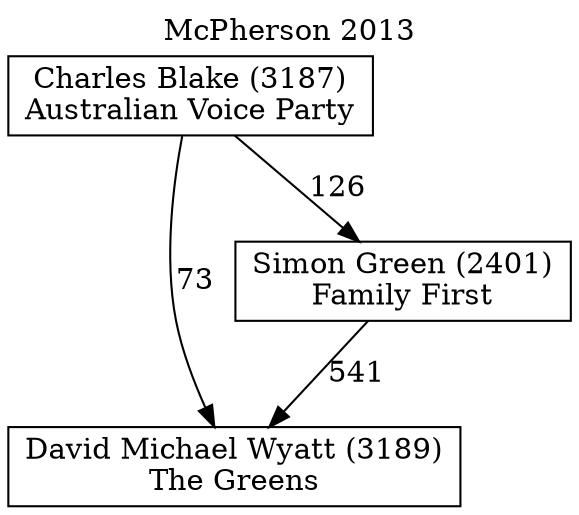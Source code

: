// House preference flow
digraph "David Michael Wyatt (3189)_McPherson_2013" {
	graph [label="McPherson 2013" labelloc=t mclimit=10]
	node [shape=box]
	"David Michael Wyatt (3189)" [label="David Michael Wyatt (3189)
The Greens"]
	"Simon Green (2401)" [label="Simon Green (2401)
Family First"]
	"Charles Blake (3187)" [label="Charles Blake (3187)
Australian Voice Party"]
	"David Michael Wyatt (3189)" [label="David Michael Wyatt (3189)
The Greens"]
	"Charles Blake (3187)" [label="Charles Blake (3187)
Australian Voice Party"]
	"Charles Blake (3187)" [label="Charles Blake (3187)
Australian Voice Party"]
	"Simon Green (2401)" [label="Simon Green (2401)
Family First"]
	"Charles Blake (3187)" [label="Charles Blake (3187)
Australian Voice Party"]
	"Charles Blake (3187)" [label="Charles Blake (3187)
Australian Voice Party"]
	"Simon Green (2401)" -> "David Michael Wyatt (3189)" [label=541]
	"Charles Blake (3187)" -> "Simon Green (2401)" [label=126]
	"Charles Blake (3187)" -> "David Michael Wyatt (3189)" [label=73]
}
